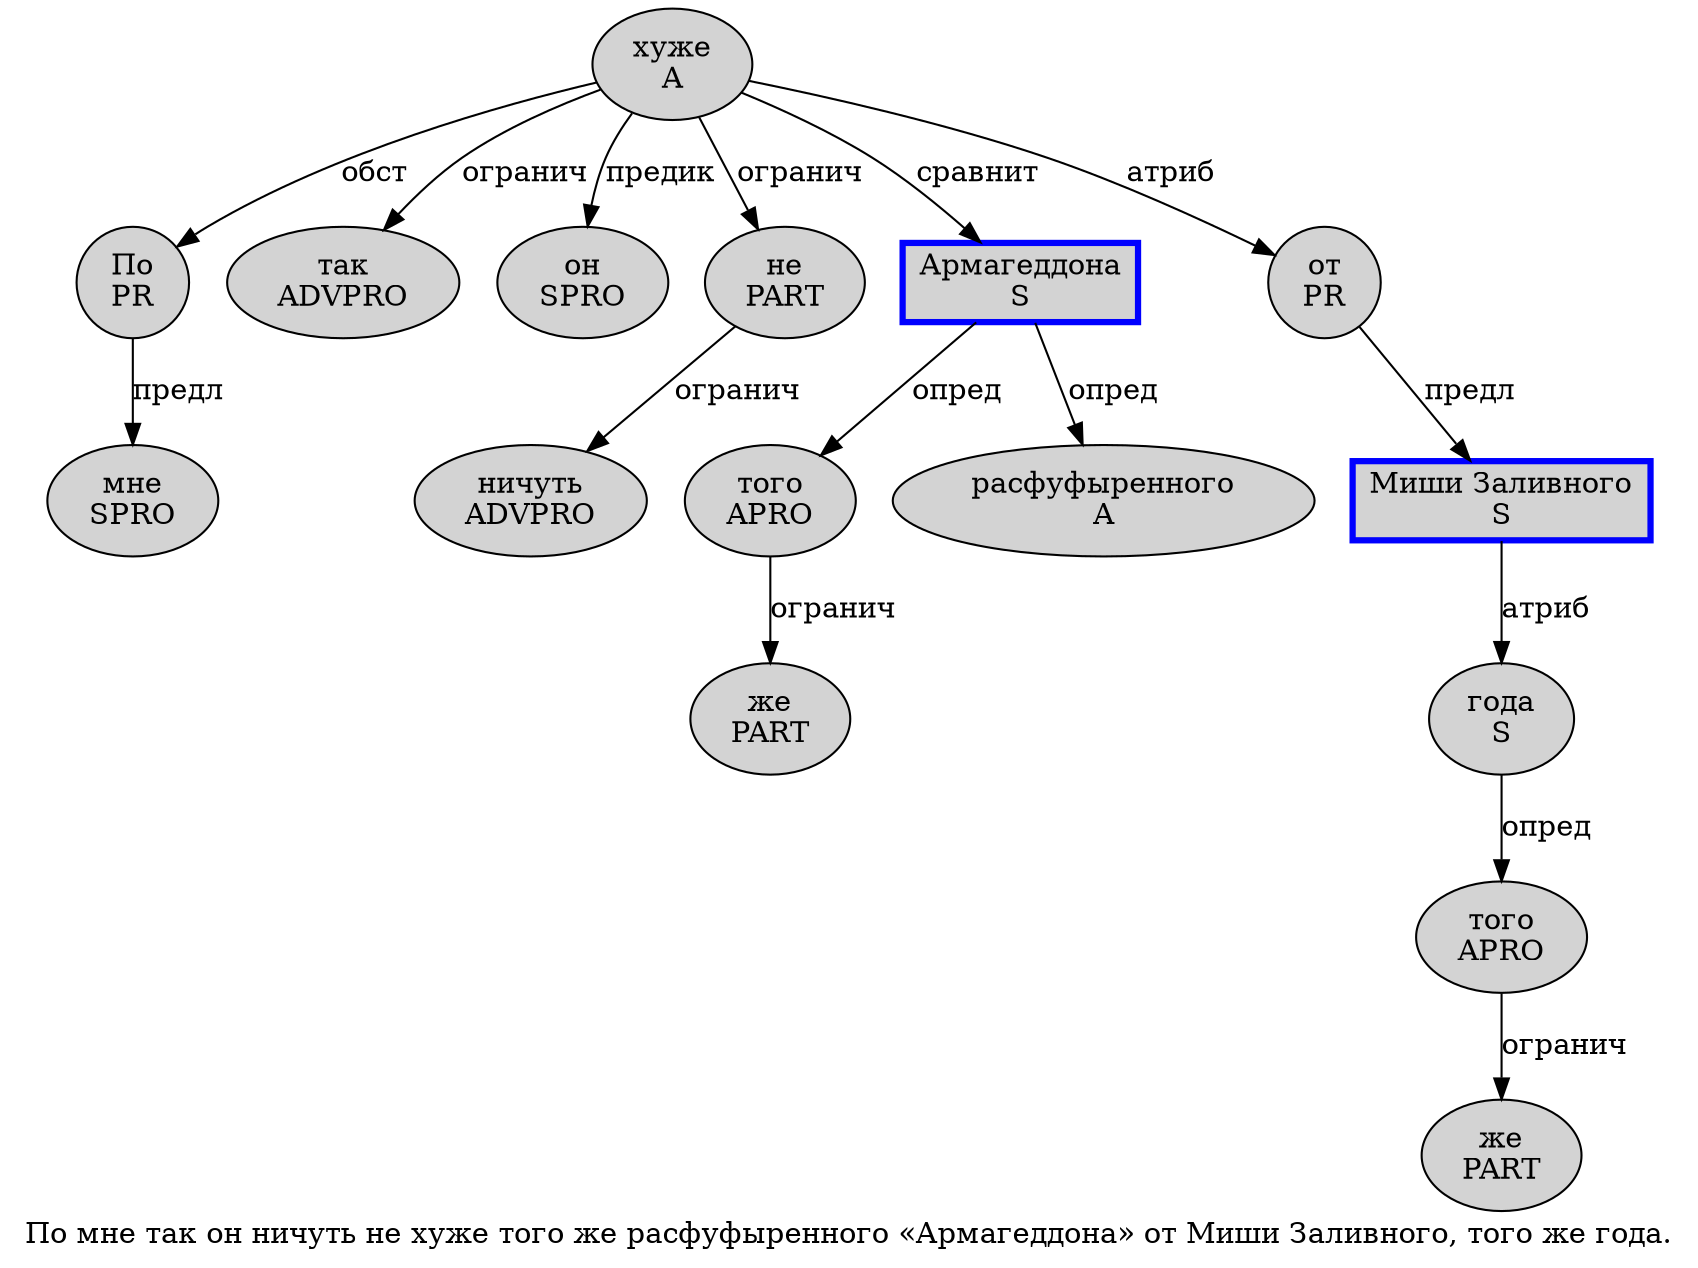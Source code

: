digraph SENTENCE_4928 {
	graph [label="По мне так он ничуть не хуже того же расфуфыренного «Армагеддона» от Миши Заливного, того же года."]
	node [style=filled]
		0 [label="По
PR" color="" fillcolor=lightgray penwidth=1 shape=ellipse]
		1 [label="мне
SPRO" color="" fillcolor=lightgray penwidth=1 shape=ellipse]
		2 [label="так
ADVPRO" color="" fillcolor=lightgray penwidth=1 shape=ellipse]
		3 [label="он
SPRO" color="" fillcolor=lightgray penwidth=1 shape=ellipse]
		4 [label="ничуть
ADVPRO" color="" fillcolor=lightgray penwidth=1 shape=ellipse]
		5 [label="не
PART" color="" fillcolor=lightgray penwidth=1 shape=ellipse]
		6 [label="хуже
A" color="" fillcolor=lightgray penwidth=1 shape=ellipse]
		7 [label="того
APRO" color="" fillcolor=lightgray penwidth=1 shape=ellipse]
		8 [label="же
PART" color="" fillcolor=lightgray penwidth=1 shape=ellipse]
		9 [label="расфуфыренного
A" color="" fillcolor=lightgray penwidth=1 shape=ellipse]
		11 [label="Армагеддона
S" color=blue fillcolor=lightgray penwidth=3 shape=box]
		13 [label="от
PR" color="" fillcolor=lightgray penwidth=1 shape=ellipse]
		14 [label="Миши Заливного
S" color=blue fillcolor=lightgray penwidth=3 shape=box]
		16 [label="того
APRO" color="" fillcolor=lightgray penwidth=1 shape=ellipse]
		17 [label="же
PART" color="" fillcolor=lightgray penwidth=1 shape=ellipse]
		18 [label="года
S" color="" fillcolor=lightgray penwidth=1 shape=ellipse]
			0 -> 1 [label="предл"]
			11 -> 7 [label="опред"]
			11 -> 9 [label="опред"]
			7 -> 8 [label="огранич"]
			6 -> 0 [label="обст"]
			6 -> 2 [label="огранич"]
			6 -> 3 [label="предик"]
			6 -> 5 [label="огранич"]
			6 -> 11 [label="сравнит"]
			6 -> 13 [label="атриб"]
			5 -> 4 [label="огранич"]
			14 -> 18 [label="атриб"]
			13 -> 14 [label="предл"]
			16 -> 17 [label="огранич"]
			18 -> 16 [label="опред"]
}